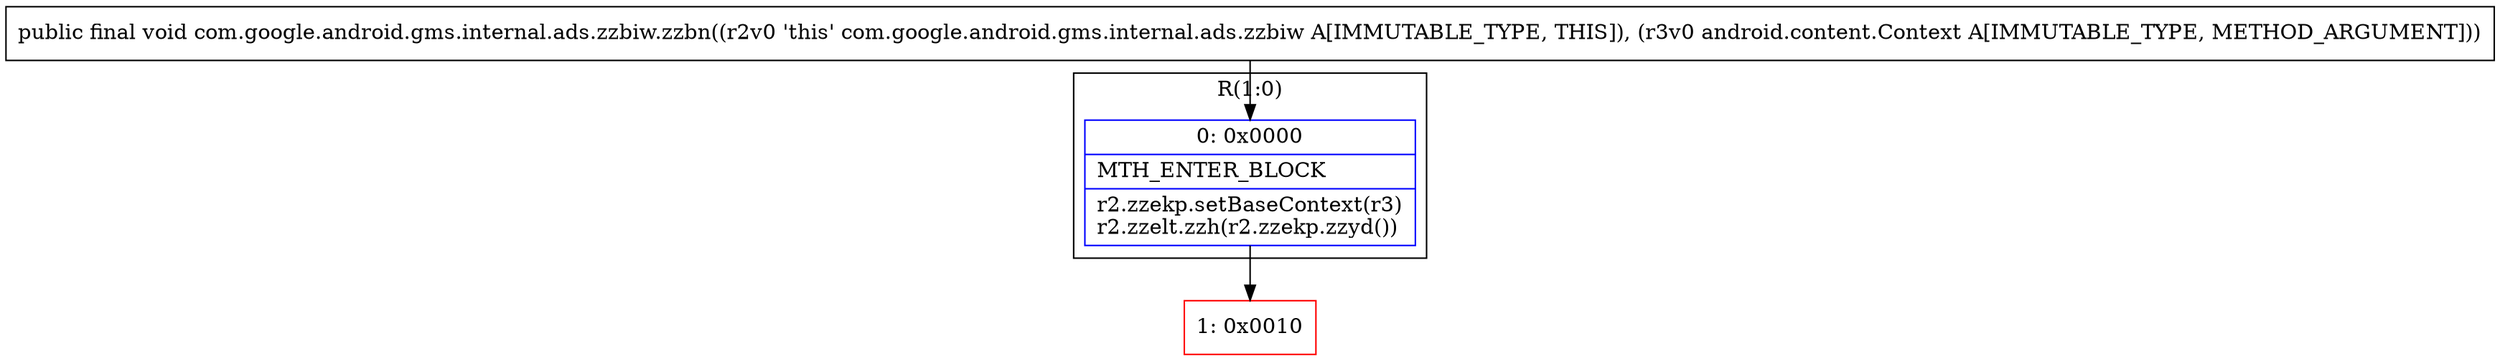 digraph "CFG forcom.google.android.gms.internal.ads.zzbiw.zzbn(Landroid\/content\/Context;)V" {
subgraph cluster_Region_2048511375 {
label = "R(1:0)";
node [shape=record,color=blue];
Node_0 [shape=record,label="{0\:\ 0x0000|MTH_ENTER_BLOCK\l|r2.zzekp.setBaseContext(r3)\lr2.zzelt.zzh(r2.zzekp.zzyd())\l}"];
}
Node_1 [shape=record,color=red,label="{1\:\ 0x0010}"];
MethodNode[shape=record,label="{public final void com.google.android.gms.internal.ads.zzbiw.zzbn((r2v0 'this' com.google.android.gms.internal.ads.zzbiw A[IMMUTABLE_TYPE, THIS]), (r3v0 android.content.Context A[IMMUTABLE_TYPE, METHOD_ARGUMENT])) }"];
MethodNode -> Node_0;
Node_0 -> Node_1;
}

